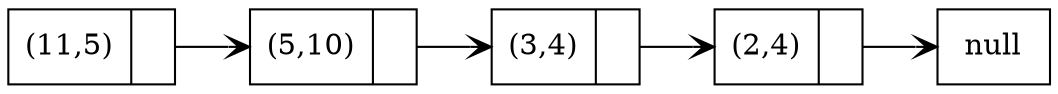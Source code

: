 digraph foo { rankdir=LR; node [shape=record];n2[label = "null"]
s0[label="{ <data> (11,5) | <ref>  }"];
s0:ref -> s1 [arrowhead=vee, tailclip=false, arrowtail = vee];
s1[label="{ <data> (5,10) | <ref>  }"];
s1:ref -> s2 [arrowhead=vee, tailclip=false, arrowtail = vee];
s2[label="{ <data> (3,4) | <ref>  }"];
s2:ref -> s3 [arrowhead=vee, tailclip=false, arrowtail = vee];
s3[label="{ <data> (2,4) | <ref>  }"];
s3:ref -> n2      [arrowhead=vee, tailclip=false,arrowtail = vee];
}